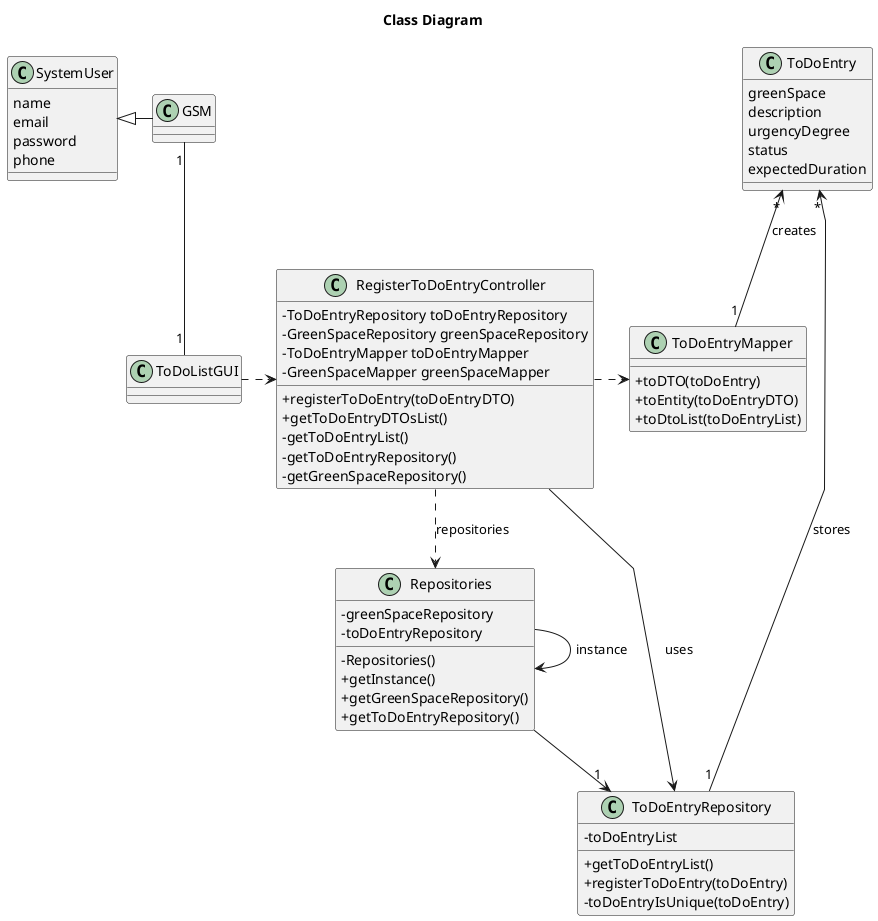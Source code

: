 @startuml
skinparam classAttributeIconSize 0
skinparam packageStyle rectangle
skinparam shadowing false
skinparam linetype polyline

title Class Diagram

class ToDoEntry{
    greenSpace
    description
    urgencyDegree
    status
    expectedDuration
}



class SystemUser {
    name
    email
    password
    phone
}


class ToDoEntryRepository {
    - toDoEntryList
    + getToDoEntryList()
    + registerToDoEntry(toDoEntry)
    - toDoEntryIsUnique(toDoEntry)
}


class Repositories {
    - greenSpaceRepository
    - toDoEntryRepository

    - Repositories()
    + getInstance()
    + getGreenSpaceRepository()
    + getToDoEntryRepository()
}

class ToDoEntryMapper {
    + toDTO(toDoEntry)
    + toEntity(toDoEntryDTO)
    + toDtoList(toDoEntryList)
}


class RegisterToDoEntryController {
    - ToDoEntryRepository toDoEntryRepository
    - GreenSpaceRepository greenSpaceRepository
    - ToDoEntryMapper toDoEntryMapper
    - GreenSpaceMapper greenSpaceMapper
    + registerToDoEntry(toDoEntryDTO)
    + getToDoEntryDTOsList()
    - getToDoEntryList()
    - getToDoEntryRepository()
    - getGreenSpaceRepository()

}

class ToDoListGUI {

}

ToDoListGUI .> RegisterToDoEntryController
RegisterToDoEntryController ..> Repositories : repositories
Repositories --> "1" ToDoEntryRepository
Repositories -> Repositories : instance
RegisterToDoEntryController .> ToDoEntryMapper
RegisterToDoEntryController --> ToDoEntryRepository : uses

SystemUser <|- GSM

GSM "1" -- "1" ToDoListGUI
ToDoEntry "*" <-- "1" ToDoEntryRepository : stores
ToDoEntry "*" <-- "1" ToDoEntryMapper : creates

@enduml
